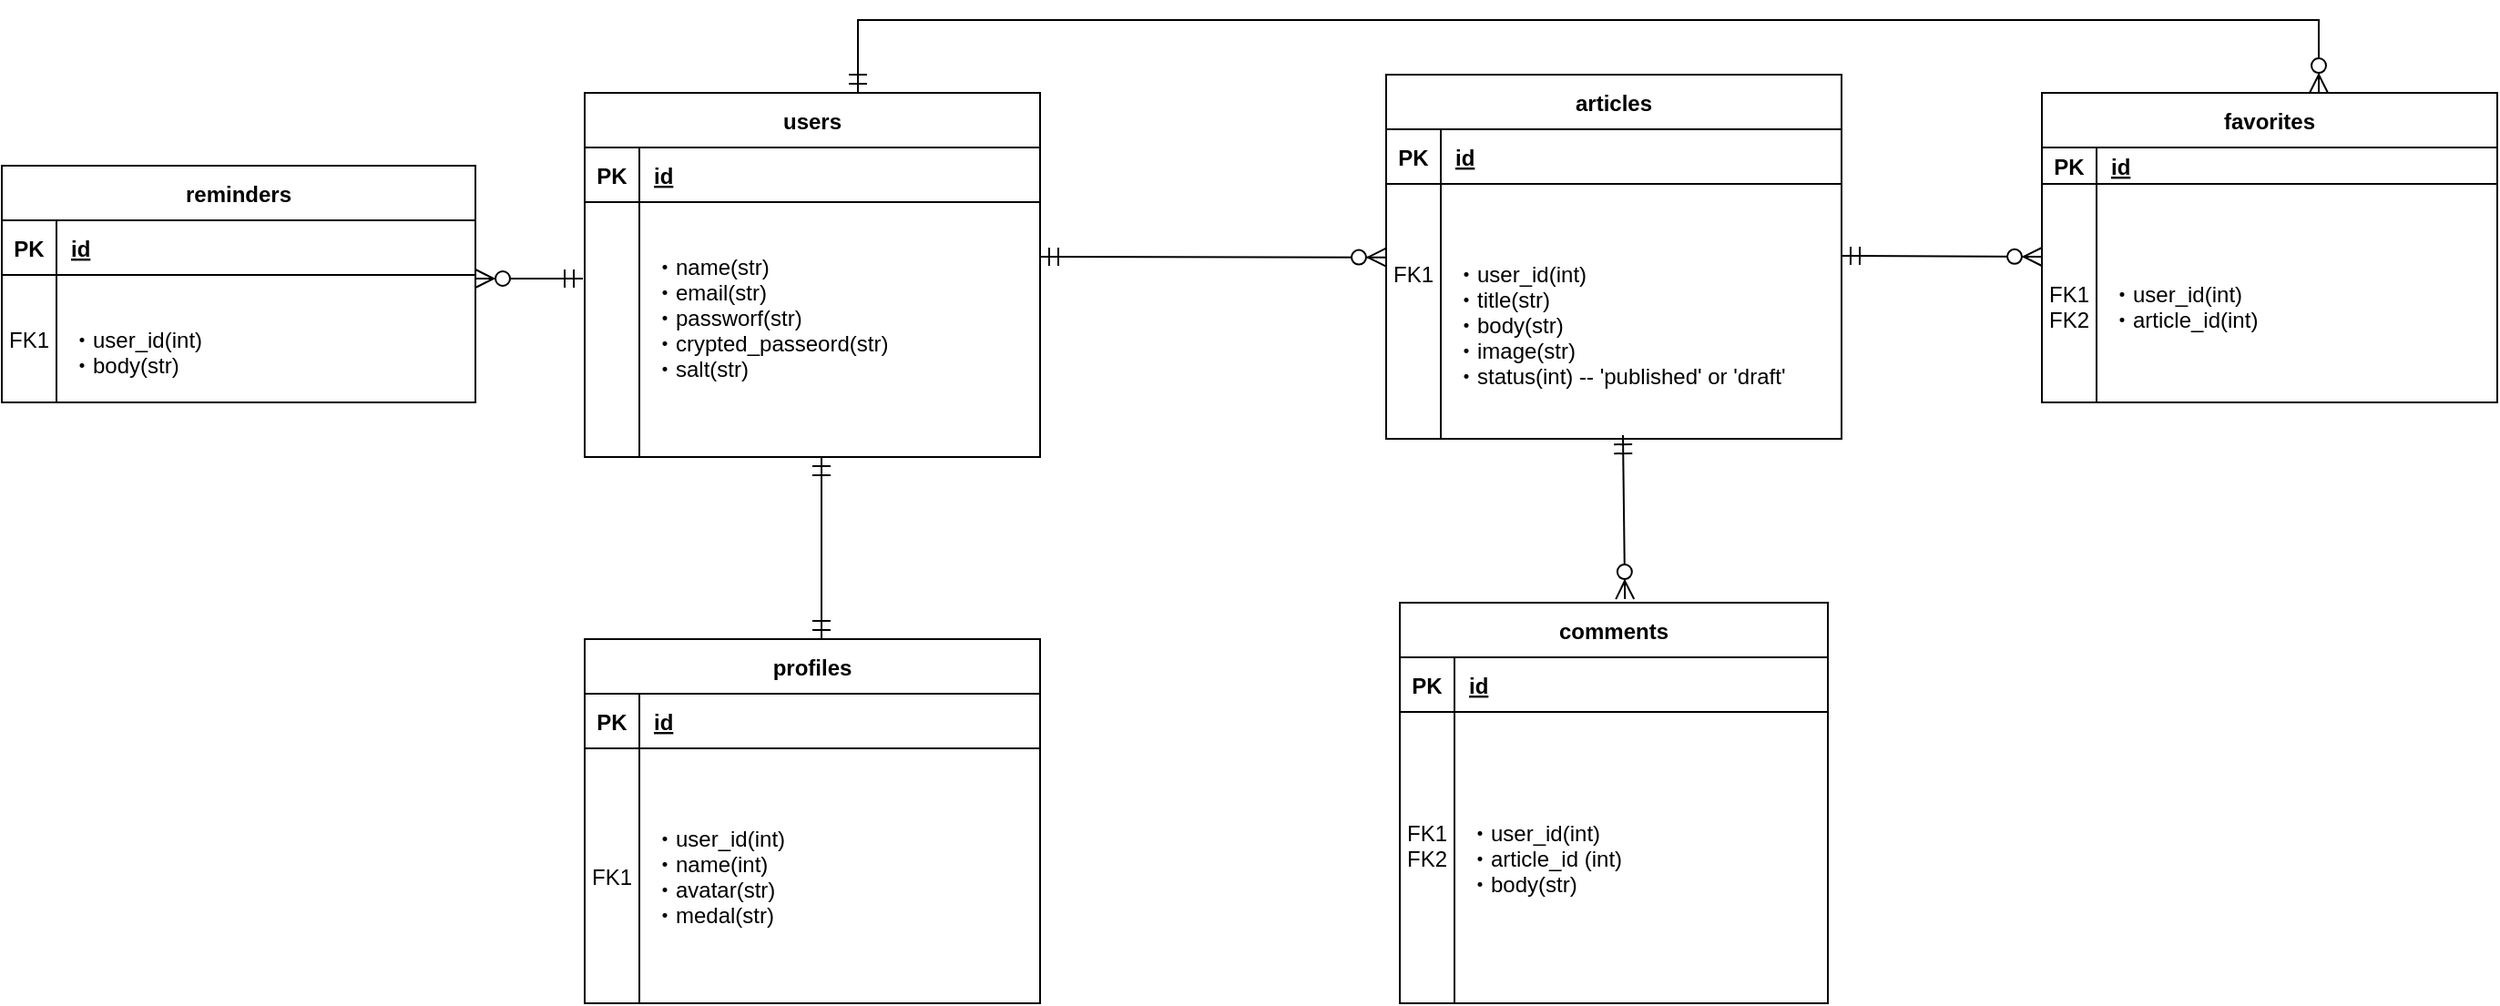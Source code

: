 <mxfile version="24.5.2" type="github">
  <diagram id="R2lEEEUBdFMjLlhIrx00" name="Page-1">
    <mxGraphModel dx="2902" dy="1302" grid="1" gridSize="10" guides="1" tooltips="1" connect="1" arrows="1" fold="1" page="1" pageScale="1" pageWidth="850" pageHeight="1100" math="0" shadow="0" extFonts="Permanent Marker^https://fonts.googleapis.com/css?family=Permanent+Marker">
      <root>
        <mxCell id="0" />
        <mxCell id="1" parent="0" />
        <mxCell id="C-vyLk0tnHw3VtMMgP7b-2" value="articles" style="shape=table;startSize=30;container=1;collapsible=1;childLayout=tableLayout;fixedRows=1;rowLines=0;fontStyle=1;align=center;resizeLast=1;" parent="1" vertex="1">
          <mxGeometry x="-50" y="60" width="250" height="200" as="geometry" />
        </mxCell>
        <mxCell id="C-vyLk0tnHw3VtMMgP7b-3" value="" style="shape=partialRectangle;collapsible=0;dropTarget=0;pointerEvents=0;fillColor=none;points=[[0,0.5],[1,0.5]];portConstraint=eastwest;top=0;left=0;right=0;bottom=1;" parent="C-vyLk0tnHw3VtMMgP7b-2" vertex="1">
          <mxGeometry y="30" width="250" height="30" as="geometry" />
        </mxCell>
        <mxCell id="C-vyLk0tnHw3VtMMgP7b-4" value="PK" style="shape=partialRectangle;overflow=hidden;connectable=0;fillColor=none;top=0;left=0;bottom=0;right=0;fontStyle=1;" parent="C-vyLk0tnHw3VtMMgP7b-3" vertex="1">
          <mxGeometry width="30" height="30" as="geometry">
            <mxRectangle width="30" height="30" as="alternateBounds" />
          </mxGeometry>
        </mxCell>
        <mxCell id="C-vyLk0tnHw3VtMMgP7b-5" value="id" style="shape=partialRectangle;overflow=hidden;connectable=0;fillColor=none;top=0;left=0;bottom=0;right=0;align=left;spacingLeft=6;fontStyle=5;" parent="C-vyLk0tnHw3VtMMgP7b-3" vertex="1">
          <mxGeometry x="30" width="220" height="30" as="geometry">
            <mxRectangle width="220" height="30" as="alternateBounds" />
          </mxGeometry>
        </mxCell>
        <mxCell id="C-vyLk0tnHw3VtMMgP7b-9" value="" style="shape=partialRectangle;collapsible=0;dropTarget=0;pointerEvents=0;fillColor=none;points=[[0,0.5],[1,0.5]];portConstraint=eastwest;top=0;left=0;right=0;bottom=0;" parent="C-vyLk0tnHw3VtMMgP7b-2" vertex="1">
          <mxGeometry y="60" width="250" height="140" as="geometry" />
        </mxCell>
        <mxCell id="C-vyLk0tnHw3VtMMgP7b-10" value="&#xa;FK1&#xa;&#xa;&#xa;&#xa;" style="shape=partialRectangle;overflow=hidden;connectable=0;fillColor=none;top=0;left=0;bottom=0;right=0;" parent="C-vyLk0tnHw3VtMMgP7b-9" vertex="1">
          <mxGeometry width="30" height="140" as="geometry">
            <mxRectangle width="30" height="140" as="alternateBounds" />
          </mxGeometry>
        </mxCell>
        <mxCell id="C-vyLk0tnHw3VtMMgP7b-11" value="&#xa;・user_id(int)&#xa;・title(str)&#xa;・body(str)&#xa;・image(str)&#xa;・status(int) -- &#39;published&#39; or &#39;draft&#39;" style="shape=partialRectangle;overflow=hidden;connectable=0;fillColor=none;top=0;left=0;bottom=0;right=0;align=left;spacingLeft=6;" parent="C-vyLk0tnHw3VtMMgP7b-9" vertex="1">
          <mxGeometry x="30" width="220" height="140" as="geometry">
            <mxRectangle width="220" height="140" as="alternateBounds" />
          </mxGeometry>
        </mxCell>
        <mxCell id="C-vyLk0tnHw3VtMMgP7b-23" value="users" style="shape=table;startSize=30;container=1;collapsible=1;childLayout=tableLayout;fixedRows=1;rowLines=0;fontStyle=1;align=center;resizeLast=1;" parent="1" vertex="1">
          <mxGeometry x="-490" y="70" width="250" height="200" as="geometry" />
        </mxCell>
        <mxCell id="C-vyLk0tnHw3VtMMgP7b-24" value="" style="shape=partialRectangle;collapsible=0;dropTarget=0;pointerEvents=0;fillColor=none;points=[[0,0.5],[1,0.5]];portConstraint=eastwest;top=0;left=0;right=0;bottom=1;" parent="C-vyLk0tnHw3VtMMgP7b-23" vertex="1">
          <mxGeometry y="30" width="250" height="30" as="geometry" />
        </mxCell>
        <mxCell id="C-vyLk0tnHw3VtMMgP7b-25" value="PK" style="shape=partialRectangle;overflow=hidden;connectable=0;fillColor=none;top=0;left=0;bottom=0;right=0;fontStyle=1;" parent="C-vyLk0tnHw3VtMMgP7b-24" vertex="1">
          <mxGeometry width="30" height="30" as="geometry">
            <mxRectangle width="30" height="30" as="alternateBounds" />
          </mxGeometry>
        </mxCell>
        <mxCell id="C-vyLk0tnHw3VtMMgP7b-26" value="id" style="shape=partialRectangle;overflow=hidden;connectable=0;fillColor=none;top=0;left=0;bottom=0;right=0;align=left;spacingLeft=6;fontStyle=5;" parent="C-vyLk0tnHw3VtMMgP7b-24" vertex="1">
          <mxGeometry x="30" width="220" height="30" as="geometry">
            <mxRectangle width="220" height="30" as="alternateBounds" />
          </mxGeometry>
        </mxCell>
        <mxCell id="C-vyLk0tnHw3VtMMgP7b-27" value="" style="shape=partialRectangle;collapsible=0;dropTarget=0;pointerEvents=0;fillColor=none;points=[[0,0.5],[1,0.5]];portConstraint=eastwest;top=0;left=0;right=0;bottom=0;" parent="C-vyLk0tnHw3VtMMgP7b-23" vertex="1">
          <mxGeometry y="60" width="250" height="140" as="geometry" />
        </mxCell>
        <mxCell id="C-vyLk0tnHw3VtMMgP7b-28" value="" style="shape=partialRectangle;overflow=hidden;connectable=0;fillColor=none;top=0;left=0;bottom=0;right=0;" parent="C-vyLk0tnHw3VtMMgP7b-27" vertex="1">
          <mxGeometry width="30" height="140" as="geometry">
            <mxRectangle width="30" height="140" as="alternateBounds" />
          </mxGeometry>
        </mxCell>
        <mxCell id="C-vyLk0tnHw3VtMMgP7b-29" value="・name(str)&#xa;・email(str)&#xa;・passworf(str)&#xa;・crypted_passeord(str)&#xa;・salt(str)&#xa;" style="shape=partialRectangle;overflow=hidden;connectable=0;fillColor=none;top=0;left=0;bottom=0;right=0;align=left;spacingLeft=6;" parent="C-vyLk0tnHw3VtMMgP7b-27" vertex="1">
          <mxGeometry x="30" width="220" height="140" as="geometry">
            <mxRectangle width="220" height="140" as="alternateBounds" />
          </mxGeometry>
        </mxCell>
        <mxCell id="6oONwQJjdNp3KkgS4NnL-1" value="favorites" style="shape=table;startSize=30;container=1;collapsible=1;childLayout=tableLayout;fixedRows=1;rowLines=0;fontStyle=1;align=center;resizeLast=1;" parent="1" vertex="1">
          <mxGeometry x="310" y="70" width="250" height="170" as="geometry" />
        </mxCell>
        <mxCell id="6oONwQJjdNp3KkgS4NnL-2" value="" style="shape=partialRectangle;collapsible=0;dropTarget=0;pointerEvents=0;fillColor=none;points=[[0,0.5],[1,0.5]];portConstraint=eastwest;top=0;left=0;right=0;bottom=1;" parent="6oONwQJjdNp3KkgS4NnL-1" vertex="1">
          <mxGeometry y="30" width="250" height="20" as="geometry" />
        </mxCell>
        <mxCell id="6oONwQJjdNp3KkgS4NnL-3" value="PK" style="shape=partialRectangle;overflow=hidden;connectable=0;fillColor=none;top=0;left=0;bottom=0;right=0;fontStyle=1;" parent="6oONwQJjdNp3KkgS4NnL-2" vertex="1">
          <mxGeometry width="30" height="20" as="geometry">
            <mxRectangle width="30" height="20" as="alternateBounds" />
          </mxGeometry>
        </mxCell>
        <mxCell id="6oONwQJjdNp3KkgS4NnL-4" value="id" style="shape=partialRectangle;overflow=hidden;connectable=0;fillColor=none;top=0;left=0;bottom=0;right=0;align=left;spacingLeft=6;fontStyle=5;" parent="6oONwQJjdNp3KkgS4NnL-2" vertex="1">
          <mxGeometry x="30" width="220" height="20" as="geometry">
            <mxRectangle width="220" height="20" as="alternateBounds" />
          </mxGeometry>
        </mxCell>
        <mxCell id="6oONwQJjdNp3KkgS4NnL-8" value="" style="shape=partialRectangle;collapsible=0;dropTarget=0;pointerEvents=0;fillColor=none;points=[[0,0.5],[1,0.5]];portConstraint=eastwest;top=0;left=0;right=0;bottom=0;" parent="6oONwQJjdNp3KkgS4NnL-1" vertex="1">
          <mxGeometry y="50" width="250" height="120" as="geometry" />
        </mxCell>
        <mxCell id="6oONwQJjdNp3KkgS4NnL-9" value="&#xa;FK1&#xa;FK2" style="shape=partialRectangle;overflow=hidden;connectable=0;fillColor=none;top=0;left=0;bottom=0;right=0;" parent="6oONwQJjdNp3KkgS4NnL-8" vertex="1">
          <mxGeometry width="30" height="120" as="geometry">
            <mxRectangle width="30" height="120" as="alternateBounds" />
          </mxGeometry>
        </mxCell>
        <mxCell id="6oONwQJjdNp3KkgS4NnL-10" value="&#xa;・user_id(int)&#xa;・article_id(int)" style="shape=partialRectangle;overflow=hidden;connectable=0;fillColor=none;top=0;left=0;bottom=0;right=0;align=left;spacingLeft=6;" parent="6oONwQJjdNp3KkgS4NnL-8" vertex="1">
          <mxGeometry x="30" width="220" height="120" as="geometry">
            <mxRectangle width="220" height="120" as="alternateBounds" />
          </mxGeometry>
        </mxCell>
        <mxCell id="6oONwQJjdNp3KkgS4NnL-11" value="reminders" style="shape=table;startSize=30;container=1;collapsible=1;childLayout=tableLayout;fixedRows=1;rowLines=0;fontStyle=1;align=center;resizeLast=1;" parent="1" vertex="1">
          <mxGeometry x="-810" y="110" width="260" height="130" as="geometry" />
        </mxCell>
        <mxCell id="6oONwQJjdNp3KkgS4NnL-12" value="" style="shape=partialRectangle;collapsible=0;dropTarget=0;pointerEvents=0;fillColor=none;points=[[0,0.5],[1,0.5]];portConstraint=eastwest;top=0;left=0;right=0;bottom=1;" parent="6oONwQJjdNp3KkgS4NnL-11" vertex="1">
          <mxGeometry y="30" width="260" height="30" as="geometry" />
        </mxCell>
        <mxCell id="6oONwQJjdNp3KkgS4NnL-13" value="PK" style="shape=partialRectangle;overflow=hidden;connectable=0;fillColor=none;top=0;left=0;bottom=0;right=0;fontStyle=1;" parent="6oONwQJjdNp3KkgS4NnL-12" vertex="1">
          <mxGeometry width="30" height="30" as="geometry">
            <mxRectangle width="30" height="30" as="alternateBounds" />
          </mxGeometry>
        </mxCell>
        <mxCell id="6oONwQJjdNp3KkgS4NnL-14" value="id" style="shape=partialRectangle;overflow=hidden;connectable=0;fillColor=none;top=0;left=0;bottom=0;right=0;align=left;spacingLeft=6;fontStyle=5;" parent="6oONwQJjdNp3KkgS4NnL-12" vertex="1">
          <mxGeometry x="30" width="230" height="30" as="geometry">
            <mxRectangle width="230" height="30" as="alternateBounds" />
          </mxGeometry>
        </mxCell>
        <mxCell id="6oONwQJjdNp3KkgS4NnL-18" value="" style="shape=partialRectangle;collapsible=0;dropTarget=0;pointerEvents=0;fillColor=none;points=[[0,0.5],[1,0.5]];portConstraint=eastwest;top=0;left=0;right=0;bottom=0;" parent="6oONwQJjdNp3KkgS4NnL-11" vertex="1">
          <mxGeometry y="60" width="260" height="70" as="geometry" />
        </mxCell>
        <mxCell id="6oONwQJjdNp3KkgS4NnL-19" value="&#xa;FK1&#xa;" style="shape=partialRectangle;overflow=hidden;connectable=0;fillColor=none;top=0;left=0;bottom=0;right=0;" parent="6oONwQJjdNp3KkgS4NnL-18" vertex="1">
          <mxGeometry width="30" height="70" as="geometry">
            <mxRectangle width="30" height="70" as="alternateBounds" />
          </mxGeometry>
        </mxCell>
        <mxCell id="6oONwQJjdNp3KkgS4NnL-20" value="&#xa;・user_id(int)&#xa;・body(str)" style="shape=partialRectangle;overflow=hidden;connectable=0;fillColor=none;top=0;left=0;bottom=0;right=0;align=left;spacingLeft=6;" parent="6oONwQJjdNp3KkgS4NnL-18" vertex="1">
          <mxGeometry x="30" width="230" height="70" as="geometry">
            <mxRectangle width="230" height="70" as="alternateBounds" />
          </mxGeometry>
        </mxCell>
        <mxCell id="C-vyLk0tnHw3VtMMgP7b-13" value="comments" style="shape=table;startSize=30;container=1;collapsible=1;childLayout=tableLayout;fixedRows=1;rowLines=0;fontStyle=1;align=center;resizeLast=1;" parent="1" vertex="1">
          <mxGeometry x="-42.5" y="350" width="235" height="220" as="geometry" />
        </mxCell>
        <mxCell id="C-vyLk0tnHw3VtMMgP7b-14" value="" style="shape=partialRectangle;collapsible=0;dropTarget=0;pointerEvents=0;fillColor=none;points=[[0,0.5],[1,0.5]];portConstraint=eastwest;top=0;left=0;right=0;bottom=1;" parent="C-vyLk0tnHw3VtMMgP7b-13" vertex="1">
          <mxGeometry y="30" width="235" height="30" as="geometry" />
        </mxCell>
        <mxCell id="C-vyLk0tnHw3VtMMgP7b-15" value="PK" style="shape=partialRectangle;overflow=hidden;connectable=0;fillColor=none;top=0;left=0;bottom=0;right=0;fontStyle=1;" parent="C-vyLk0tnHw3VtMMgP7b-14" vertex="1">
          <mxGeometry width="30" height="30" as="geometry">
            <mxRectangle width="30" height="30" as="alternateBounds" />
          </mxGeometry>
        </mxCell>
        <mxCell id="C-vyLk0tnHw3VtMMgP7b-16" value="id" style="shape=partialRectangle;overflow=hidden;connectable=0;fillColor=none;top=0;left=0;bottom=0;right=0;align=left;spacingLeft=6;fontStyle=5;" parent="C-vyLk0tnHw3VtMMgP7b-14" vertex="1">
          <mxGeometry x="30" width="205" height="30" as="geometry">
            <mxRectangle width="205" height="30" as="alternateBounds" />
          </mxGeometry>
        </mxCell>
        <mxCell id="C-vyLk0tnHw3VtMMgP7b-17" value="" style="shape=partialRectangle;collapsible=0;dropTarget=0;pointerEvents=0;fillColor=none;points=[[0,0.5],[1,0.5]];portConstraint=eastwest;top=0;left=0;right=0;bottom=0;" parent="C-vyLk0tnHw3VtMMgP7b-13" vertex="1">
          <mxGeometry y="60" width="235" height="160" as="geometry" />
        </mxCell>
        <mxCell id="C-vyLk0tnHw3VtMMgP7b-18" value="&#xa;FK1&#xa;FK2&#xa;&#xa;" style="shape=partialRectangle;overflow=hidden;connectable=0;fillColor=none;top=0;left=0;bottom=0;right=0;" parent="C-vyLk0tnHw3VtMMgP7b-17" vertex="1">
          <mxGeometry width="30" height="160" as="geometry">
            <mxRectangle width="30" height="160" as="alternateBounds" />
          </mxGeometry>
        </mxCell>
        <mxCell id="C-vyLk0tnHw3VtMMgP7b-19" value="・user_id(int)&#xa;・article_id (int)&#xa;・body(str)" style="shape=partialRectangle;overflow=hidden;connectable=0;fillColor=none;top=0;left=0;bottom=0;right=0;align=left;spacingLeft=6;" parent="C-vyLk0tnHw3VtMMgP7b-17" vertex="1">
          <mxGeometry x="30" width="205" height="160" as="geometry">
            <mxRectangle width="205" height="160" as="alternateBounds" />
          </mxGeometry>
        </mxCell>
        <mxCell id="N_FNWYc20NGeAQtelCQN-2" value="" style="fontSize=12;html=1;endArrow=ERzeroToMany;startArrow=ERmandOne;rounded=0;startSize=8;endSize=8;elbow=vertical;startFill=0;entryX=-0.008;entryY=0.591;entryDx=0;entryDy=0;entryPerimeter=0;" parent="1" edge="1">
          <mxGeometry width="100" height="100" relative="1" as="geometry">
            <mxPoint x="-240" y="160" as="sourcePoint" />
            <mxPoint x="-50.0" y="160.33" as="targetPoint" />
          </mxGeometry>
        </mxCell>
        <mxCell id="N_FNWYc20NGeAQtelCQN-18" value="" style="fontSize=12;html=1;endArrow=ERzeroToMany;startArrow=ERmandOne;rounded=0;startSize=8;endSize=8;elbow=vertical;startFill=0;" parent="1" edge="1">
          <mxGeometry width="100" height="100" relative="1" as="geometry">
            <mxPoint x="-491" y="172" as="sourcePoint" />
            <mxPoint x="-550" y="172" as="targetPoint" />
          </mxGeometry>
        </mxCell>
        <mxCell id="2p86f5SaGFFPBSrXvD2K-1" value="" style="fontSize=12;html=1;endArrow=ERzeroToMany;startArrow=ERmandOne;rounded=0;startSize=8;endSize=8;elbow=vertical;startFill=0;entryX=0.543;entryY=-0.009;entryDx=0;entryDy=0;exitX=0.536;exitY=0.986;exitDx=0;exitDy=0;entryPerimeter=0;exitPerimeter=0;" parent="1" edge="1">
          <mxGeometry width="100" height="100" relative="1" as="geometry">
            <mxPoint x="80" y="258.04" as="sourcePoint" />
            <mxPoint x="81.105" y="348.02" as="targetPoint" />
          </mxGeometry>
        </mxCell>
        <mxCell id="2p86f5SaGFFPBSrXvD2K-2" value="" style="fontSize=12;html=1;endArrow=ERmandOne;startArrow=ERmandOne;rounded=0;startSize=8;endSize=8;elbow=vertical;startFill=0;exitX=0.536;exitY=0.986;exitDx=0;exitDy=0;exitPerimeter=0;endFill=0;" parent="1" edge="1">
          <mxGeometry width="100" height="100" relative="1" as="geometry">
            <mxPoint x="-360" y="270" as="sourcePoint" />
            <mxPoint x="-360" y="370" as="targetPoint" />
          </mxGeometry>
        </mxCell>
        <mxCell id="2p86f5SaGFFPBSrXvD2K-3" value="" style="fontSize=12;html=1;endArrow=ERzeroToMany;startArrow=ERmandOne;rounded=0;startSize=8;endSize=8;elbow=vertical;startFill=0;" parent="1" edge="1">
          <mxGeometry width="100" height="100" relative="1" as="geometry">
            <mxPoint x="200" y="159.5" as="sourcePoint" />
            <mxPoint x="310" y="160" as="targetPoint" />
          </mxGeometry>
        </mxCell>
        <mxCell id="2p86f5SaGFFPBSrXvD2K-4" value="" style="fontSize=12;html=1;endArrow=ERzeroToMany;startArrow=ERmandOne;rounded=0;startSize=8;endSize=8;startFill=0;edgeStyle=elbowEdgeStyle;entryX=0.472;entryY=0.006;entryDx=0;entryDy=0;entryPerimeter=0;elbow=vertical;" parent="1" edge="1">
          <mxGeometry width="100" height="100" relative="1" as="geometry">
            <mxPoint x="-340" y="70" as="sourcePoint" />
            <mxPoint x="462" y="70.02" as="targetPoint" />
            <Array as="points">
              <mxPoint x="60" y="30" />
            </Array>
          </mxGeometry>
        </mxCell>
        <mxCell id="9rk0PR2LlLw7nTPNJDbk-1" value="profiles" style="shape=table;startSize=30;container=1;collapsible=1;childLayout=tableLayout;fixedRows=1;rowLines=0;fontStyle=1;align=center;resizeLast=1;" vertex="1" parent="1">
          <mxGeometry x="-490" y="370" width="250" height="200" as="geometry" />
        </mxCell>
        <mxCell id="9rk0PR2LlLw7nTPNJDbk-2" value="" style="shape=partialRectangle;collapsible=0;dropTarget=0;pointerEvents=0;fillColor=none;points=[[0,0.5],[1,0.5]];portConstraint=eastwest;top=0;left=0;right=0;bottom=1;" vertex="1" parent="9rk0PR2LlLw7nTPNJDbk-1">
          <mxGeometry y="30" width="250" height="30" as="geometry" />
        </mxCell>
        <mxCell id="9rk0PR2LlLw7nTPNJDbk-3" value="PK" style="shape=partialRectangle;overflow=hidden;connectable=0;fillColor=none;top=0;left=0;bottom=0;right=0;fontStyle=1;" vertex="1" parent="9rk0PR2LlLw7nTPNJDbk-2">
          <mxGeometry width="30" height="30" as="geometry">
            <mxRectangle width="30" height="30" as="alternateBounds" />
          </mxGeometry>
        </mxCell>
        <mxCell id="9rk0PR2LlLw7nTPNJDbk-4" value="id" style="shape=partialRectangle;overflow=hidden;connectable=0;fillColor=none;top=0;left=0;bottom=0;right=0;align=left;spacingLeft=6;fontStyle=5;" vertex="1" parent="9rk0PR2LlLw7nTPNJDbk-2">
          <mxGeometry x="30" width="220" height="30" as="geometry">
            <mxRectangle width="220" height="30" as="alternateBounds" />
          </mxGeometry>
        </mxCell>
        <mxCell id="9rk0PR2LlLw7nTPNJDbk-5" value="" style="shape=partialRectangle;collapsible=0;dropTarget=0;pointerEvents=0;fillColor=none;points=[[0,0.5],[1,0.5]];portConstraint=eastwest;top=0;left=0;right=0;bottom=0;" vertex="1" parent="9rk0PR2LlLw7nTPNJDbk-1">
          <mxGeometry y="60" width="250" height="140" as="geometry" />
        </mxCell>
        <mxCell id="9rk0PR2LlLw7nTPNJDbk-6" value="FK1" style="shape=partialRectangle;overflow=hidden;connectable=0;fillColor=none;top=0;left=0;bottom=0;right=0;" vertex="1" parent="9rk0PR2LlLw7nTPNJDbk-5">
          <mxGeometry width="30" height="140" as="geometry">
            <mxRectangle width="30" height="140" as="alternateBounds" />
          </mxGeometry>
        </mxCell>
        <mxCell id="9rk0PR2LlLw7nTPNJDbk-7" value="・user_id(int)&#xa;・name(int)&#xa;・avatar(str)&#xa;・medal(str)" style="shape=partialRectangle;overflow=hidden;connectable=0;fillColor=none;top=0;left=0;bottom=0;right=0;align=left;spacingLeft=6;" vertex="1" parent="9rk0PR2LlLw7nTPNJDbk-5">
          <mxGeometry x="30" width="220" height="140" as="geometry">
            <mxRectangle width="220" height="140" as="alternateBounds" />
          </mxGeometry>
        </mxCell>
      </root>
    </mxGraphModel>
  </diagram>
</mxfile>
